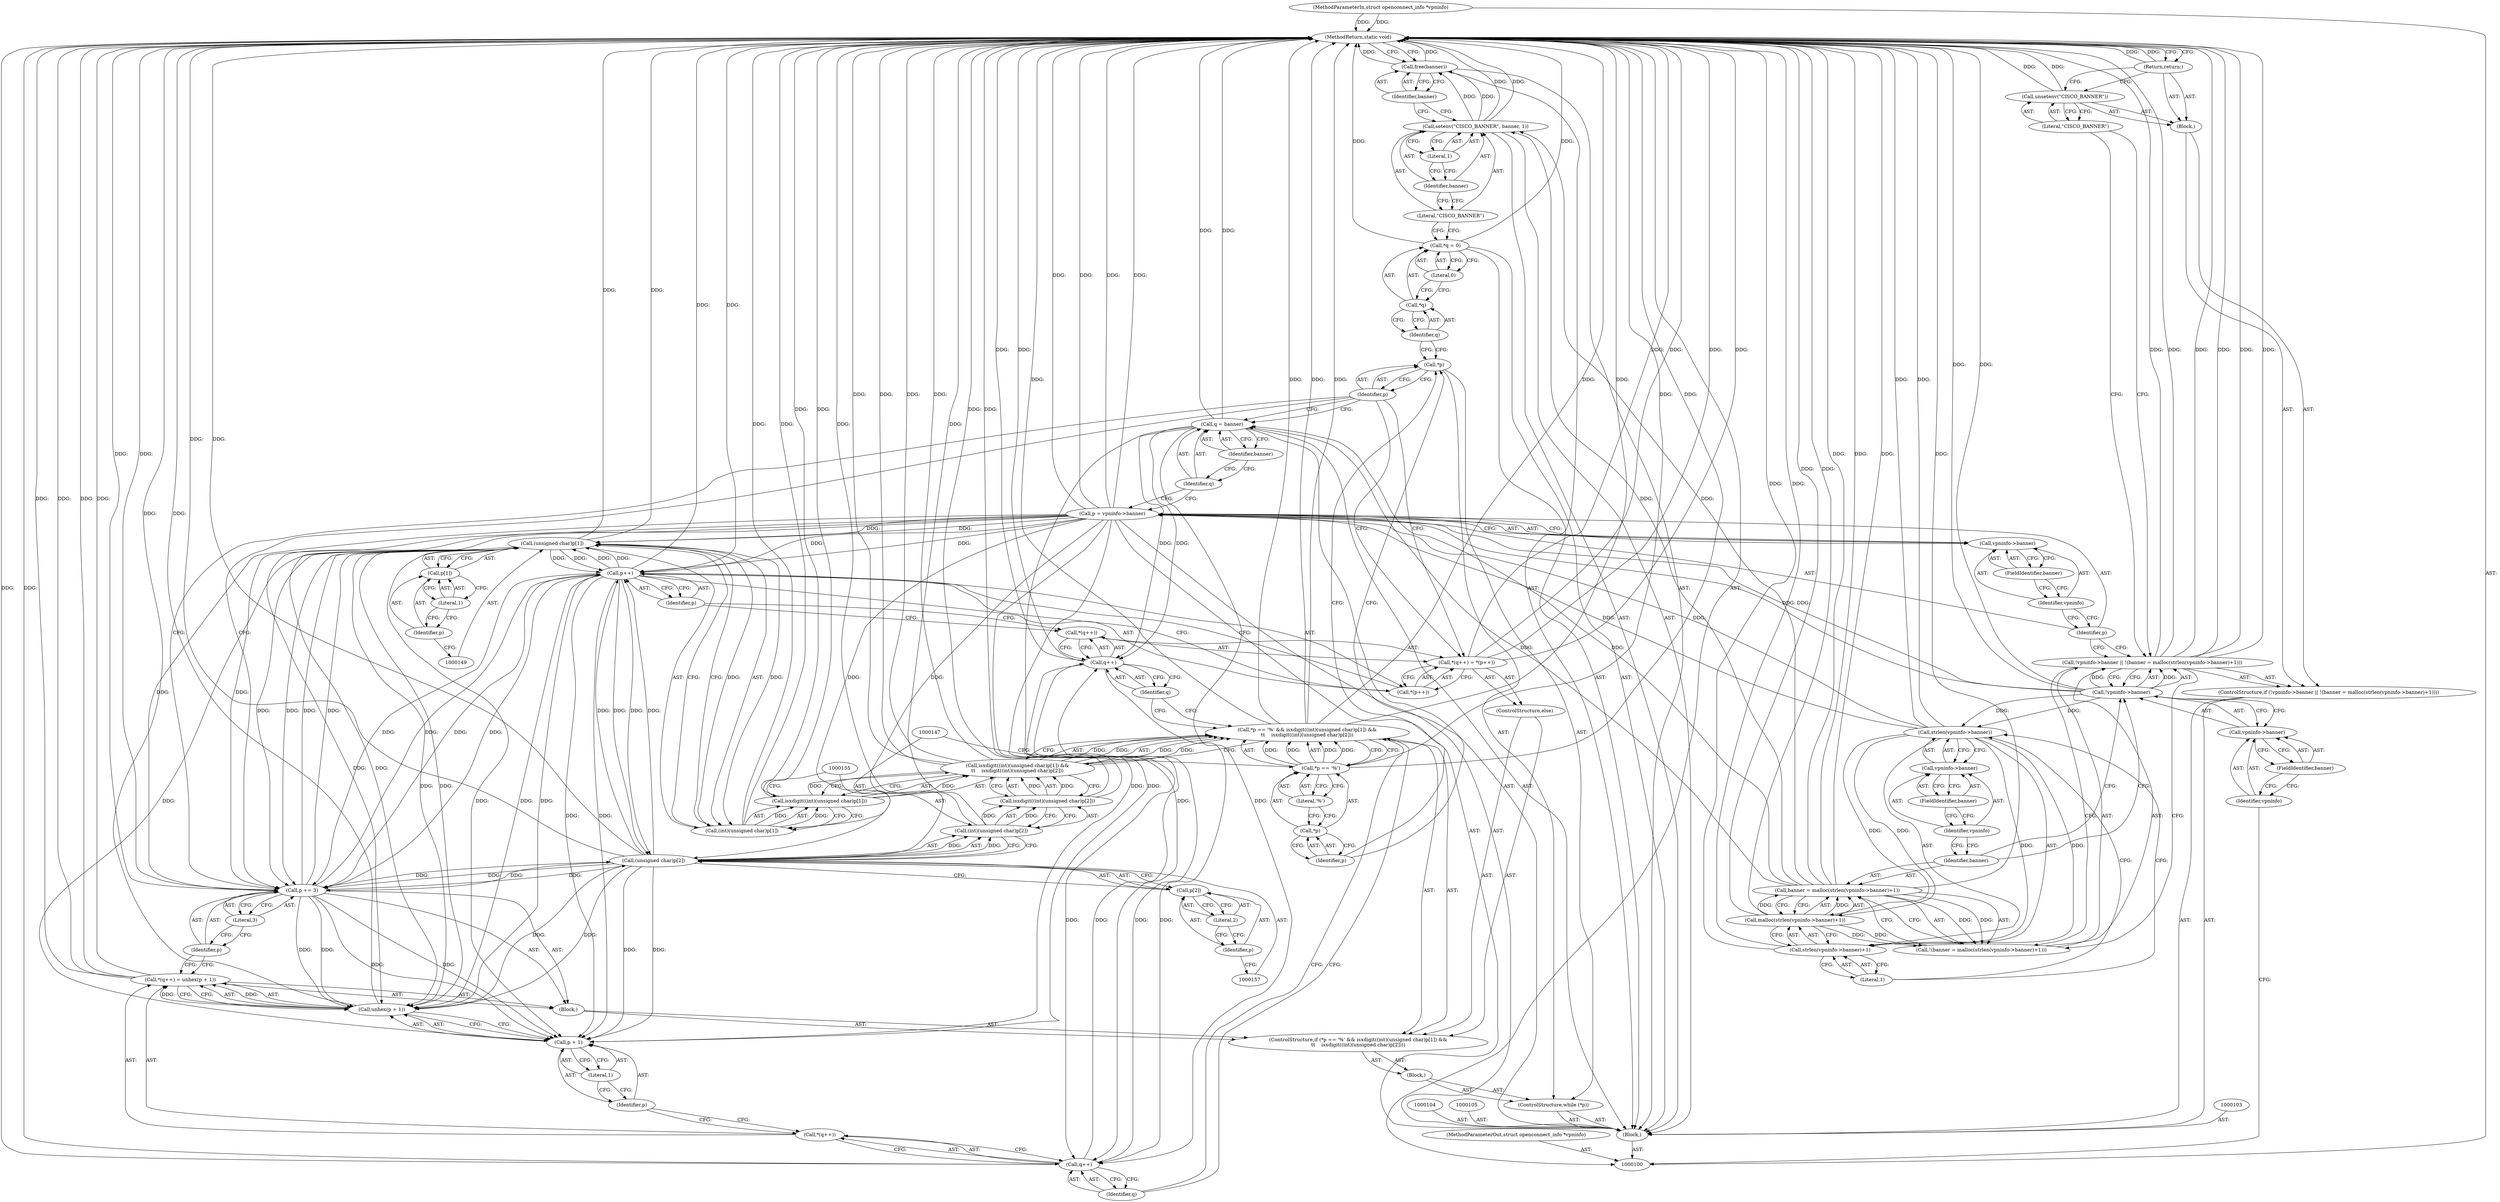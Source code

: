 digraph "0_infradead_14cae65318d3ef1f7d449e463b72b6934e82f1c2" {
"1000191" [label="(MethodReturn,static void)"];
"1000101" [label="(MethodParameterIn,struct openconnect_info *vpninfo)"];
"1000287" [label="(MethodParameterOut,struct openconnect_info *vpninfo)"];
"1000126" [label="(Call,p = vpninfo->banner)"];
"1000127" [label="(Identifier,p)"];
"1000130" [label="(FieldIdentifier,banner)"];
"1000128" [label="(Call,vpninfo->banner)"];
"1000129" [label="(Identifier,vpninfo)"];
"1000131" [label="(Call,q = banner)"];
"1000132" [label="(Identifier,q)"];
"1000133" [label="(Identifier,banner)"];
"1000134" [label="(ControlStructure,while (*p))"];
"1000137" [label="(Block,)"];
"1000135" [label="(Call,*p)"];
"1000136" [label="(Identifier,p)"];
"1000143" [label="(Literal,'%')"];
"1000144" [label="(Call,isxdigit((int)(unsigned char)p[1]) &&\n\t\t    isxdigit((int)(unsigned char)p[2]))"];
"1000145" [label="(Call,isxdigit((int)(unsigned char)p[1]))"];
"1000138" [label="(ControlStructure,if (*p == '%' && isxdigit((int)(unsigned char)p[1]) &&\n\t\t    isxdigit((int)(unsigned char)p[2])))"];
"1000146" [label="(Call,(int)(unsigned char)p[1])"];
"1000148" [label="(Call,(unsigned char)p[1])"];
"1000150" [label="(Call,p[1])"];
"1000151" [label="(Identifier,p)"];
"1000152" [label="(Literal,1)"];
"1000139" [label="(Call,*p == '%' && isxdigit((int)(unsigned char)p[1]) &&\n\t\t    isxdigit((int)(unsigned char)p[2]))"];
"1000140" [label="(Call,*p == '%')"];
"1000141" [label="(Call,*p)"];
"1000142" [label="(Identifier,p)"];
"1000154" [label="(Call,(int)(unsigned char)p[2])"];
"1000156" [label="(Call,(unsigned char)p[2])"];
"1000158" [label="(Call,p[2])"];
"1000159" [label="(Identifier,p)"];
"1000160" [label="(Literal,2)"];
"1000161" [label="(Block,)"];
"1000153" [label="(Call,isxdigit((int)(unsigned char)p[2]))"];
"1000166" [label="(Call,unhex(p + 1))"];
"1000167" [label="(Call,p + 1)"];
"1000168" [label="(Identifier,p)"];
"1000169" [label="(Literal,1)"];
"1000162" [label="(Call,*(q++) = unhex(p + 1))"];
"1000163" [label="(Call,*(q++))"];
"1000164" [label="(Call,q++)"];
"1000165" [label="(Identifier,q)"];
"1000170" [label="(Call,p += 3)"];
"1000171" [label="(Identifier,p)"];
"1000172" [label="(Literal,3)"];
"1000173" [label="(ControlStructure,else)"];
"1000178" [label="(Call,*(p++))"];
"1000179" [label="(Call,p++)"];
"1000180" [label="(Identifier,p)"];
"1000174" [label="(Call,*(q++) = *(p++))"];
"1000175" [label="(Call,*(q++))"];
"1000176" [label="(Call,q++)"];
"1000177" [label="(Identifier,q)"];
"1000102" [label="(Block,)"];
"1000181" [label="(Call,*q = 0)"];
"1000182" [label="(Call,*q)"];
"1000183" [label="(Identifier,q)"];
"1000184" [label="(Literal,0)"];
"1000185" [label="(Call,setenv(\"CISCO_BANNER\", banner, 1))"];
"1000187" [label="(Identifier,banner)"];
"1000188" [label="(Literal,1)"];
"1000186" [label="(Literal,\"CISCO_BANNER\")"];
"1000189" [label="(Call,free(banner))"];
"1000190" [label="(Identifier,banner)"];
"1000107" [label="(Call,!vpninfo->banner || !(banner = malloc(strlen(vpninfo->banner)+1)))"];
"1000108" [label="(Call,!vpninfo->banner)"];
"1000109" [label="(Call,vpninfo->banner)"];
"1000110" [label="(Identifier,vpninfo)"];
"1000111" [label="(FieldIdentifier,banner)"];
"1000112" [label="(Call,!(banner = malloc(strlen(vpninfo->banner)+1)))"];
"1000113" [label="(Call,banner = malloc(strlen(vpninfo->banner)+1))"];
"1000114" [label="(Identifier,banner)"];
"1000115" [label="(Call,malloc(strlen(vpninfo->banner)+1))"];
"1000116" [label="(Call,strlen(vpninfo->banner)+1)"];
"1000117" [label="(Call,strlen(vpninfo->banner))"];
"1000118" [label="(Call,vpninfo->banner)"];
"1000119" [label="(Identifier,vpninfo)"];
"1000120" [label="(FieldIdentifier,banner)"];
"1000106" [label="(ControlStructure,if (!vpninfo->banner || !(banner = malloc(strlen(vpninfo->banner)+1))))"];
"1000121" [label="(Literal,1)"];
"1000122" [label="(Block,)"];
"1000123" [label="(Call,unsetenv(\"CISCO_BANNER\"))"];
"1000124" [label="(Literal,\"CISCO_BANNER\")"];
"1000125" [label="(Return,return;)"];
"1000191" -> "1000100"  [label="AST: "];
"1000191" -> "1000125"  [label="CFG: "];
"1000191" -> "1000189"  [label="CFG: "];
"1000107" -> "1000191"  [label="DDG: "];
"1000107" -> "1000191"  [label="DDG: "];
"1000107" -> "1000191"  [label="DDG: "];
"1000185" -> "1000191"  [label="DDG: "];
"1000189" -> "1000191"  [label="DDG: "];
"1000117" -> "1000191"  [label="DDG: "];
"1000153" -> "1000191"  [label="DDG: "];
"1000115" -> "1000191"  [label="DDG: "];
"1000181" -> "1000191"  [label="DDG: "];
"1000174" -> "1000191"  [label="DDG: "];
"1000174" -> "1000191"  [label="DDG: "];
"1000116" -> "1000191"  [label="DDG: "];
"1000113" -> "1000191"  [label="DDG: "];
"1000113" -> "1000191"  [label="DDG: "];
"1000123" -> "1000191"  [label="DDG: "];
"1000131" -> "1000191"  [label="DDG: "];
"1000140" -> "1000191"  [label="DDG: "];
"1000139" -> "1000191"  [label="DDG: "];
"1000139" -> "1000191"  [label="DDG: "];
"1000139" -> "1000191"  [label="DDG: "];
"1000162" -> "1000191"  [label="DDG: "];
"1000162" -> "1000191"  [label="DDG: "];
"1000156" -> "1000191"  [label="DDG: "];
"1000166" -> "1000191"  [label="DDG: "];
"1000179" -> "1000191"  [label="DDG: "];
"1000146" -> "1000191"  [label="DDG: "];
"1000126" -> "1000191"  [label="DDG: "];
"1000126" -> "1000191"  [label="DDG: "];
"1000144" -> "1000191"  [label="DDG: "];
"1000144" -> "1000191"  [label="DDG: "];
"1000101" -> "1000191"  [label="DDG: "];
"1000170" -> "1000191"  [label="DDG: "];
"1000176" -> "1000191"  [label="DDG: "];
"1000148" -> "1000191"  [label="DDG: "];
"1000154" -> "1000191"  [label="DDG: "];
"1000145" -> "1000191"  [label="DDG: "];
"1000108" -> "1000191"  [label="DDG: "];
"1000164" -> "1000191"  [label="DDG: "];
"1000125" -> "1000191"  [label="DDG: "];
"1000101" -> "1000100"  [label="AST: "];
"1000101" -> "1000191"  [label="DDG: "];
"1000287" -> "1000100"  [label="AST: "];
"1000126" -> "1000102"  [label="AST: "];
"1000126" -> "1000128"  [label="CFG: "];
"1000127" -> "1000126"  [label="AST: "];
"1000128" -> "1000126"  [label="AST: "];
"1000132" -> "1000126"  [label="CFG: "];
"1000126" -> "1000191"  [label="DDG: "];
"1000126" -> "1000191"  [label="DDG: "];
"1000117" -> "1000126"  [label="DDG: "];
"1000108" -> "1000126"  [label="DDG: "];
"1000126" -> "1000148"  [label="DDG: "];
"1000126" -> "1000156"  [label="DDG: "];
"1000126" -> "1000166"  [label="DDG: "];
"1000126" -> "1000167"  [label="DDG: "];
"1000126" -> "1000170"  [label="DDG: "];
"1000126" -> "1000179"  [label="DDG: "];
"1000127" -> "1000126"  [label="AST: "];
"1000127" -> "1000107"  [label="CFG: "];
"1000129" -> "1000127"  [label="CFG: "];
"1000130" -> "1000128"  [label="AST: "];
"1000130" -> "1000129"  [label="CFG: "];
"1000128" -> "1000130"  [label="CFG: "];
"1000128" -> "1000126"  [label="AST: "];
"1000128" -> "1000130"  [label="CFG: "];
"1000129" -> "1000128"  [label="AST: "];
"1000130" -> "1000128"  [label="AST: "];
"1000126" -> "1000128"  [label="CFG: "];
"1000129" -> "1000128"  [label="AST: "];
"1000129" -> "1000127"  [label="CFG: "];
"1000130" -> "1000129"  [label="CFG: "];
"1000131" -> "1000102"  [label="AST: "];
"1000131" -> "1000133"  [label="CFG: "];
"1000132" -> "1000131"  [label="AST: "];
"1000133" -> "1000131"  [label="AST: "];
"1000136" -> "1000131"  [label="CFG: "];
"1000131" -> "1000191"  [label="DDG: "];
"1000113" -> "1000131"  [label="DDG: "];
"1000131" -> "1000164"  [label="DDG: "];
"1000131" -> "1000176"  [label="DDG: "];
"1000132" -> "1000131"  [label="AST: "];
"1000132" -> "1000126"  [label="CFG: "];
"1000133" -> "1000132"  [label="CFG: "];
"1000133" -> "1000131"  [label="AST: "];
"1000133" -> "1000132"  [label="CFG: "];
"1000131" -> "1000133"  [label="CFG: "];
"1000134" -> "1000102"  [label="AST: "];
"1000135" -> "1000134"  [label="AST: "];
"1000137" -> "1000134"  [label="AST: "];
"1000137" -> "1000134"  [label="AST: "];
"1000138" -> "1000137"  [label="AST: "];
"1000135" -> "1000134"  [label="AST: "];
"1000135" -> "1000136"  [label="CFG: "];
"1000136" -> "1000135"  [label="AST: "];
"1000142" -> "1000135"  [label="CFG: "];
"1000183" -> "1000135"  [label="CFG: "];
"1000136" -> "1000135"  [label="AST: "];
"1000136" -> "1000170"  [label="CFG: "];
"1000136" -> "1000174"  [label="CFG: "];
"1000136" -> "1000131"  [label="CFG: "];
"1000135" -> "1000136"  [label="CFG: "];
"1000143" -> "1000140"  [label="AST: "];
"1000143" -> "1000141"  [label="CFG: "];
"1000140" -> "1000143"  [label="CFG: "];
"1000144" -> "1000139"  [label="AST: "];
"1000144" -> "1000145"  [label="CFG: "];
"1000144" -> "1000153"  [label="CFG: "];
"1000145" -> "1000144"  [label="AST: "];
"1000153" -> "1000144"  [label="AST: "];
"1000139" -> "1000144"  [label="CFG: "];
"1000144" -> "1000191"  [label="DDG: "];
"1000144" -> "1000191"  [label="DDG: "];
"1000144" -> "1000139"  [label="DDG: "];
"1000144" -> "1000139"  [label="DDG: "];
"1000145" -> "1000144"  [label="DDG: "];
"1000153" -> "1000144"  [label="DDG: "];
"1000145" -> "1000144"  [label="AST: "];
"1000145" -> "1000146"  [label="CFG: "];
"1000146" -> "1000145"  [label="AST: "];
"1000155" -> "1000145"  [label="CFG: "];
"1000144" -> "1000145"  [label="CFG: "];
"1000145" -> "1000191"  [label="DDG: "];
"1000145" -> "1000144"  [label="DDG: "];
"1000146" -> "1000145"  [label="DDG: "];
"1000138" -> "1000137"  [label="AST: "];
"1000139" -> "1000138"  [label="AST: "];
"1000161" -> "1000138"  [label="AST: "];
"1000173" -> "1000138"  [label="AST: "];
"1000146" -> "1000145"  [label="AST: "];
"1000146" -> "1000148"  [label="CFG: "];
"1000147" -> "1000146"  [label="AST: "];
"1000148" -> "1000146"  [label="AST: "];
"1000145" -> "1000146"  [label="CFG: "];
"1000146" -> "1000191"  [label="DDG: "];
"1000146" -> "1000145"  [label="DDG: "];
"1000148" -> "1000146"  [label="DDG: "];
"1000148" -> "1000146"  [label="AST: "];
"1000148" -> "1000150"  [label="CFG: "];
"1000149" -> "1000148"  [label="AST: "];
"1000150" -> "1000148"  [label="AST: "];
"1000146" -> "1000148"  [label="CFG: "];
"1000148" -> "1000191"  [label="DDG: "];
"1000148" -> "1000146"  [label="DDG: "];
"1000179" -> "1000148"  [label="DDG: "];
"1000126" -> "1000148"  [label="DDG: "];
"1000170" -> "1000148"  [label="DDG: "];
"1000148" -> "1000166"  [label="DDG: "];
"1000148" -> "1000167"  [label="DDG: "];
"1000148" -> "1000170"  [label="DDG: "];
"1000148" -> "1000179"  [label="DDG: "];
"1000150" -> "1000148"  [label="AST: "];
"1000150" -> "1000152"  [label="CFG: "];
"1000151" -> "1000150"  [label="AST: "];
"1000152" -> "1000150"  [label="AST: "];
"1000148" -> "1000150"  [label="CFG: "];
"1000151" -> "1000150"  [label="AST: "];
"1000151" -> "1000149"  [label="CFG: "];
"1000152" -> "1000151"  [label="CFG: "];
"1000152" -> "1000150"  [label="AST: "];
"1000152" -> "1000151"  [label="CFG: "];
"1000150" -> "1000152"  [label="CFG: "];
"1000139" -> "1000138"  [label="AST: "];
"1000139" -> "1000140"  [label="CFG: "];
"1000139" -> "1000144"  [label="CFG: "];
"1000140" -> "1000139"  [label="AST: "];
"1000144" -> "1000139"  [label="AST: "];
"1000165" -> "1000139"  [label="CFG: "];
"1000177" -> "1000139"  [label="CFG: "];
"1000139" -> "1000191"  [label="DDG: "];
"1000139" -> "1000191"  [label="DDG: "];
"1000139" -> "1000191"  [label="DDG: "];
"1000140" -> "1000139"  [label="DDG: "];
"1000140" -> "1000139"  [label="DDG: "];
"1000144" -> "1000139"  [label="DDG: "];
"1000144" -> "1000139"  [label="DDG: "];
"1000140" -> "1000139"  [label="AST: "];
"1000140" -> "1000143"  [label="CFG: "];
"1000141" -> "1000140"  [label="AST: "];
"1000143" -> "1000140"  [label="AST: "];
"1000147" -> "1000140"  [label="CFG: "];
"1000139" -> "1000140"  [label="CFG: "];
"1000140" -> "1000191"  [label="DDG: "];
"1000140" -> "1000139"  [label="DDG: "];
"1000140" -> "1000139"  [label="DDG: "];
"1000141" -> "1000140"  [label="AST: "];
"1000141" -> "1000142"  [label="CFG: "];
"1000142" -> "1000141"  [label="AST: "];
"1000143" -> "1000141"  [label="CFG: "];
"1000142" -> "1000141"  [label="AST: "];
"1000142" -> "1000135"  [label="CFG: "];
"1000141" -> "1000142"  [label="CFG: "];
"1000154" -> "1000153"  [label="AST: "];
"1000154" -> "1000156"  [label="CFG: "];
"1000155" -> "1000154"  [label="AST: "];
"1000156" -> "1000154"  [label="AST: "];
"1000153" -> "1000154"  [label="CFG: "];
"1000154" -> "1000191"  [label="DDG: "];
"1000154" -> "1000153"  [label="DDG: "];
"1000156" -> "1000154"  [label="DDG: "];
"1000156" -> "1000154"  [label="AST: "];
"1000156" -> "1000158"  [label="CFG: "];
"1000157" -> "1000156"  [label="AST: "];
"1000158" -> "1000156"  [label="AST: "];
"1000154" -> "1000156"  [label="CFG: "];
"1000156" -> "1000191"  [label="DDG: "];
"1000156" -> "1000154"  [label="DDG: "];
"1000179" -> "1000156"  [label="DDG: "];
"1000126" -> "1000156"  [label="DDG: "];
"1000170" -> "1000156"  [label="DDG: "];
"1000156" -> "1000166"  [label="DDG: "];
"1000156" -> "1000167"  [label="DDG: "];
"1000156" -> "1000170"  [label="DDG: "];
"1000156" -> "1000179"  [label="DDG: "];
"1000158" -> "1000156"  [label="AST: "];
"1000158" -> "1000160"  [label="CFG: "];
"1000159" -> "1000158"  [label="AST: "];
"1000160" -> "1000158"  [label="AST: "];
"1000156" -> "1000158"  [label="CFG: "];
"1000159" -> "1000158"  [label="AST: "];
"1000159" -> "1000157"  [label="CFG: "];
"1000160" -> "1000159"  [label="CFG: "];
"1000160" -> "1000158"  [label="AST: "];
"1000160" -> "1000159"  [label="CFG: "];
"1000158" -> "1000160"  [label="CFG: "];
"1000161" -> "1000138"  [label="AST: "];
"1000162" -> "1000161"  [label="AST: "];
"1000170" -> "1000161"  [label="AST: "];
"1000153" -> "1000144"  [label="AST: "];
"1000153" -> "1000154"  [label="CFG: "];
"1000154" -> "1000153"  [label="AST: "];
"1000144" -> "1000153"  [label="CFG: "];
"1000153" -> "1000191"  [label="DDG: "];
"1000153" -> "1000144"  [label="DDG: "];
"1000154" -> "1000153"  [label="DDG: "];
"1000166" -> "1000162"  [label="AST: "];
"1000166" -> "1000167"  [label="CFG: "];
"1000167" -> "1000166"  [label="AST: "];
"1000162" -> "1000166"  [label="CFG: "];
"1000166" -> "1000191"  [label="DDG: "];
"1000166" -> "1000162"  [label="DDG: "];
"1000156" -> "1000166"  [label="DDG: "];
"1000179" -> "1000166"  [label="DDG: "];
"1000126" -> "1000166"  [label="DDG: "];
"1000170" -> "1000166"  [label="DDG: "];
"1000148" -> "1000166"  [label="DDG: "];
"1000167" -> "1000166"  [label="AST: "];
"1000167" -> "1000169"  [label="CFG: "];
"1000168" -> "1000167"  [label="AST: "];
"1000169" -> "1000167"  [label="AST: "];
"1000166" -> "1000167"  [label="CFG: "];
"1000156" -> "1000167"  [label="DDG: "];
"1000179" -> "1000167"  [label="DDG: "];
"1000126" -> "1000167"  [label="DDG: "];
"1000170" -> "1000167"  [label="DDG: "];
"1000148" -> "1000167"  [label="DDG: "];
"1000168" -> "1000167"  [label="AST: "];
"1000168" -> "1000163"  [label="CFG: "];
"1000169" -> "1000168"  [label="CFG: "];
"1000169" -> "1000167"  [label="AST: "];
"1000169" -> "1000168"  [label="CFG: "];
"1000167" -> "1000169"  [label="CFG: "];
"1000162" -> "1000161"  [label="AST: "];
"1000162" -> "1000166"  [label="CFG: "];
"1000163" -> "1000162"  [label="AST: "];
"1000166" -> "1000162"  [label="AST: "];
"1000171" -> "1000162"  [label="CFG: "];
"1000162" -> "1000191"  [label="DDG: "];
"1000162" -> "1000191"  [label="DDG: "];
"1000166" -> "1000162"  [label="DDG: "];
"1000163" -> "1000162"  [label="AST: "];
"1000163" -> "1000164"  [label="CFG: "];
"1000164" -> "1000163"  [label="AST: "];
"1000168" -> "1000163"  [label="CFG: "];
"1000164" -> "1000163"  [label="AST: "];
"1000164" -> "1000165"  [label="CFG: "];
"1000165" -> "1000164"  [label="AST: "];
"1000163" -> "1000164"  [label="CFG: "];
"1000164" -> "1000191"  [label="DDG: "];
"1000131" -> "1000164"  [label="DDG: "];
"1000176" -> "1000164"  [label="DDG: "];
"1000164" -> "1000176"  [label="DDG: "];
"1000165" -> "1000164"  [label="AST: "];
"1000165" -> "1000139"  [label="CFG: "];
"1000164" -> "1000165"  [label="CFG: "];
"1000170" -> "1000161"  [label="AST: "];
"1000170" -> "1000172"  [label="CFG: "];
"1000171" -> "1000170"  [label="AST: "];
"1000172" -> "1000170"  [label="AST: "];
"1000136" -> "1000170"  [label="CFG: "];
"1000170" -> "1000191"  [label="DDG: "];
"1000170" -> "1000148"  [label="DDG: "];
"1000170" -> "1000156"  [label="DDG: "];
"1000170" -> "1000166"  [label="DDG: "];
"1000170" -> "1000167"  [label="DDG: "];
"1000156" -> "1000170"  [label="DDG: "];
"1000148" -> "1000170"  [label="DDG: "];
"1000179" -> "1000170"  [label="DDG: "];
"1000126" -> "1000170"  [label="DDG: "];
"1000170" -> "1000179"  [label="DDG: "];
"1000171" -> "1000170"  [label="AST: "];
"1000171" -> "1000162"  [label="CFG: "];
"1000172" -> "1000171"  [label="CFG: "];
"1000172" -> "1000170"  [label="AST: "];
"1000172" -> "1000171"  [label="CFG: "];
"1000170" -> "1000172"  [label="CFG: "];
"1000173" -> "1000138"  [label="AST: "];
"1000174" -> "1000173"  [label="AST: "];
"1000178" -> "1000174"  [label="AST: "];
"1000178" -> "1000179"  [label="CFG: "];
"1000179" -> "1000178"  [label="AST: "];
"1000174" -> "1000178"  [label="CFG: "];
"1000179" -> "1000178"  [label="AST: "];
"1000179" -> "1000180"  [label="CFG: "];
"1000180" -> "1000179"  [label="AST: "];
"1000178" -> "1000179"  [label="CFG: "];
"1000179" -> "1000191"  [label="DDG: "];
"1000179" -> "1000148"  [label="DDG: "];
"1000179" -> "1000156"  [label="DDG: "];
"1000179" -> "1000166"  [label="DDG: "];
"1000179" -> "1000167"  [label="DDG: "];
"1000179" -> "1000170"  [label="DDG: "];
"1000156" -> "1000179"  [label="DDG: "];
"1000126" -> "1000179"  [label="DDG: "];
"1000170" -> "1000179"  [label="DDG: "];
"1000148" -> "1000179"  [label="DDG: "];
"1000180" -> "1000179"  [label="AST: "];
"1000180" -> "1000175"  [label="CFG: "];
"1000179" -> "1000180"  [label="CFG: "];
"1000174" -> "1000173"  [label="AST: "];
"1000174" -> "1000178"  [label="CFG: "];
"1000175" -> "1000174"  [label="AST: "];
"1000178" -> "1000174"  [label="AST: "];
"1000136" -> "1000174"  [label="CFG: "];
"1000174" -> "1000191"  [label="DDG: "];
"1000174" -> "1000191"  [label="DDG: "];
"1000175" -> "1000174"  [label="AST: "];
"1000175" -> "1000176"  [label="CFG: "];
"1000176" -> "1000175"  [label="AST: "];
"1000180" -> "1000175"  [label="CFG: "];
"1000176" -> "1000175"  [label="AST: "];
"1000176" -> "1000177"  [label="CFG: "];
"1000177" -> "1000176"  [label="AST: "];
"1000175" -> "1000176"  [label="CFG: "];
"1000176" -> "1000191"  [label="DDG: "];
"1000176" -> "1000164"  [label="DDG: "];
"1000131" -> "1000176"  [label="DDG: "];
"1000164" -> "1000176"  [label="DDG: "];
"1000177" -> "1000176"  [label="AST: "];
"1000177" -> "1000139"  [label="CFG: "];
"1000176" -> "1000177"  [label="CFG: "];
"1000102" -> "1000100"  [label="AST: "];
"1000103" -> "1000102"  [label="AST: "];
"1000104" -> "1000102"  [label="AST: "];
"1000105" -> "1000102"  [label="AST: "];
"1000106" -> "1000102"  [label="AST: "];
"1000126" -> "1000102"  [label="AST: "];
"1000131" -> "1000102"  [label="AST: "];
"1000134" -> "1000102"  [label="AST: "];
"1000181" -> "1000102"  [label="AST: "];
"1000185" -> "1000102"  [label="AST: "];
"1000189" -> "1000102"  [label="AST: "];
"1000181" -> "1000102"  [label="AST: "];
"1000181" -> "1000184"  [label="CFG: "];
"1000182" -> "1000181"  [label="AST: "];
"1000184" -> "1000181"  [label="AST: "];
"1000186" -> "1000181"  [label="CFG: "];
"1000181" -> "1000191"  [label="DDG: "];
"1000182" -> "1000181"  [label="AST: "];
"1000182" -> "1000183"  [label="CFG: "];
"1000183" -> "1000182"  [label="AST: "];
"1000184" -> "1000182"  [label="CFG: "];
"1000183" -> "1000182"  [label="AST: "];
"1000183" -> "1000135"  [label="CFG: "];
"1000182" -> "1000183"  [label="CFG: "];
"1000184" -> "1000181"  [label="AST: "];
"1000184" -> "1000182"  [label="CFG: "];
"1000181" -> "1000184"  [label="CFG: "];
"1000185" -> "1000102"  [label="AST: "];
"1000185" -> "1000188"  [label="CFG: "];
"1000186" -> "1000185"  [label="AST: "];
"1000187" -> "1000185"  [label="AST: "];
"1000188" -> "1000185"  [label="AST: "];
"1000190" -> "1000185"  [label="CFG: "];
"1000185" -> "1000191"  [label="DDG: "];
"1000113" -> "1000185"  [label="DDG: "];
"1000185" -> "1000189"  [label="DDG: "];
"1000187" -> "1000185"  [label="AST: "];
"1000187" -> "1000186"  [label="CFG: "];
"1000188" -> "1000187"  [label="CFG: "];
"1000188" -> "1000185"  [label="AST: "];
"1000188" -> "1000187"  [label="CFG: "];
"1000185" -> "1000188"  [label="CFG: "];
"1000186" -> "1000185"  [label="AST: "];
"1000186" -> "1000181"  [label="CFG: "];
"1000187" -> "1000186"  [label="CFG: "];
"1000189" -> "1000102"  [label="AST: "];
"1000189" -> "1000190"  [label="CFG: "];
"1000190" -> "1000189"  [label="AST: "];
"1000191" -> "1000189"  [label="CFG: "];
"1000189" -> "1000191"  [label="DDG: "];
"1000185" -> "1000189"  [label="DDG: "];
"1000190" -> "1000189"  [label="AST: "];
"1000190" -> "1000185"  [label="CFG: "];
"1000189" -> "1000190"  [label="CFG: "];
"1000107" -> "1000106"  [label="AST: "];
"1000107" -> "1000108"  [label="CFG: "];
"1000107" -> "1000112"  [label="CFG: "];
"1000108" -> "1000107"  [label="AST: "];
"1000112" -> "1000107"  [label="AST: "];
"1000124" -> "1000107"  [label="CFG: "];
"1000127" -> "1000107"  [label="CFG: "];
"1000107" -> "1000191"  [label="DDG: "];
"1000107" -> "1000191"  [label="DDG: "];
"1000107" -> "1000191"  [label="DDG: "];
"1000108" -> "1000107"  [label="DDG: "];
"1000108" -> "1000107"  [label="AST: "];
"1000108" -> "1000109"  [label="CFG: "];
"1000109" -> "1000108"  [label="AST: "];
"1000114" -> "1000108"  [label="CFG: "];
"1000107" -> "1000108"  [label="CFG: "];
"1000108" -> "1000191"  [label="DDG: "];
"1000108" -> "1000107"  [label="DDG: "];
"1000108" -> "1000117"  [label="DDG: "];
"1000108" -> "1000126"  [label="DDG: "];
"1000109" -> "1000108"  [label="AST: "];
"1000109" -> "1000111"  [label="CFG: "];
"1000110" -> "1000109"  [label="AST: "];
"1000111" -> "1000109"  [label="AST: "];
"1000108" -> "1000109"  [label="CFG: "];
"1000110" -> "1000109"  [label="AST: "];
"1000110" -> "1000100"  [label="CFG: "];
"1000111" -> "1000110"  [label="CFG: "];
"1000111" -> "1000109"  [label="AST: "];
"1000111" -> "1000110"  [label="CFG: "];
"1000109" -> "1000111"  [label="CFG: "];
"1000112" -> "1000107"  [label="AST: "];
"1000112" -> "1000113"  [label="CFG: "];
"1000113" -> "1000112"  [label="AST: "];
"1000107" -> "1000112"  [label="CFG: "];
"1000113" -> "1000112"  [label="DDG: "];
"1000115" -> "1000112"  [label="DDG: "];
"1000113" -> "1000112"  [label="AST: "];
"1000113" -> "1000115"  [label="CFG: "];
"1000114" -> "1000113"  [label="AST: "];
"1000115" -> "1000113"  [label="AST: "];
"1000112" -> "1000113"  [label="CFG: "];
"1000113" -> "1000191"  [label="DDG: "];
"1000113" -> "1000191"  [label="DDG: "];
"1000113" -> "1000112"  [label="DDG: "];
"1000115" -> "1000113"  [label="DDG: "];
"1000113" -> "1000131"  [label="DDG: "];
"1000113" -> "1000185"  [label="DDG: "];
"1000114" -> "1000113"  [label="AST: "];
"1000114" -> "1000108"  [label="CFG: "];
"1000119" -> "1000114"  [label="CFG: "];
"1000115" -> "1000113"  [label="AST: "];
"1000115" -> "1000116"  [label="CFG: "];
"1000116" -> "1000115"  [label="AST: "];
"1000113" -> "1000115"  [label="CFG: "];
"1000115" -> "1000191"  [label="DDG: "];
"1000115" -> "1000112"  [label="DDG: "];
"1000115" -> "1000113"  [label="DDG: "];
"1000117" -> "1000115"  [label="DDG: "];
"1000116" -> "1000115"  [label="AST: "];
"1000116" -> "1000121"  [label="CFG: "];
"1000117" -> "1000116"  [label="AST: "];
"1000121" -> "1000116"  [label="AST: "];
"1000115" -> "1000116"  [label="CFG: "];
"1000116" -> "1000191"  [label="DDG: "];
"1000117" -> "1000116"  [label="DDG: "];
"1000117" -> "1000116"  [label="AST: "];
"1000117" -> "1000118"  [label="CFG: "];
"1000118" -> "1000117"  [label="AST: "];
"1000121" -> "1000117"  [label="CFG: "];
"1000117" -> "1000191"  [label="DDG: "];
"1000117" -> "1000115"  [label="DDG: "];
"1000117" -> "1000116"  [label="DDG: "];
"1000108" -> "1000117"  [label="DDG: "];
"1000117" -> "1000126"  [label="DDG: "];
"1000118" -> "1000117"  [label="AST: "];
"1000118" -> "1000120"  [label="CFG: "];
"1000119" -> "1000118"  [label="AST: "];
"1000120" -> "1000118"  [label="AST: "];
"1000117" -> "1000118"  [label="CFG: "];
"1000119" -> "1000118"  [label="AST: "];
"1000119" -> "1000114"  [label="CFG: "];
"1000120" -> "1000119"  [label="CFG: "];
"1000120" -> "1000118"  [label="AST: "];
"1000120" -> "1000119"  [label="CFG: "];
"1000118" -> "1000120"  [label="CFG: "];
"1000106" -> "1000102"  [label="AST: "];
"1000107" -> "1000106"  [label="AST: "];
"1000122" -> "1000106"  [label="AST: "];
"1000121" -> "1000116"  [label="AST: "];
"1000121" -> "1000117"  [label="CFG: "];
"1000116" -> "1000121"  [label="CFG: "];
"1000122" -> "1000106"  [label="AST: "];
"1000123" -> "1000122"  [label="AST: "];
"1000125" -> "1000122"  [label="AST: "];
"1000123" -> "1000122"  [label="AST: "];
"1000123" -> "1000124"  [label="CFG: "];
"1000124" -> "1000123"  [label="AST: "];
"1000125" -> "1000123"  [label="CFG: "];
"1000123" -> "1000191"  [label="DDG: "];
"1000124" -> "1000123"  [label="AST: "];
"1000124" -> "1000107"  [label="CFG: "];
"1000123" -> "1000124"  [label="CFG: "];
"1000125" -> "1000122"  [label="AST: "];
"1000125" -> "1000123"  [label="CFG: "];
"1000191" -> "1000125"  [label="CFG: "];
"1000125" -> "1000191"  [label="DDG: "];
}
